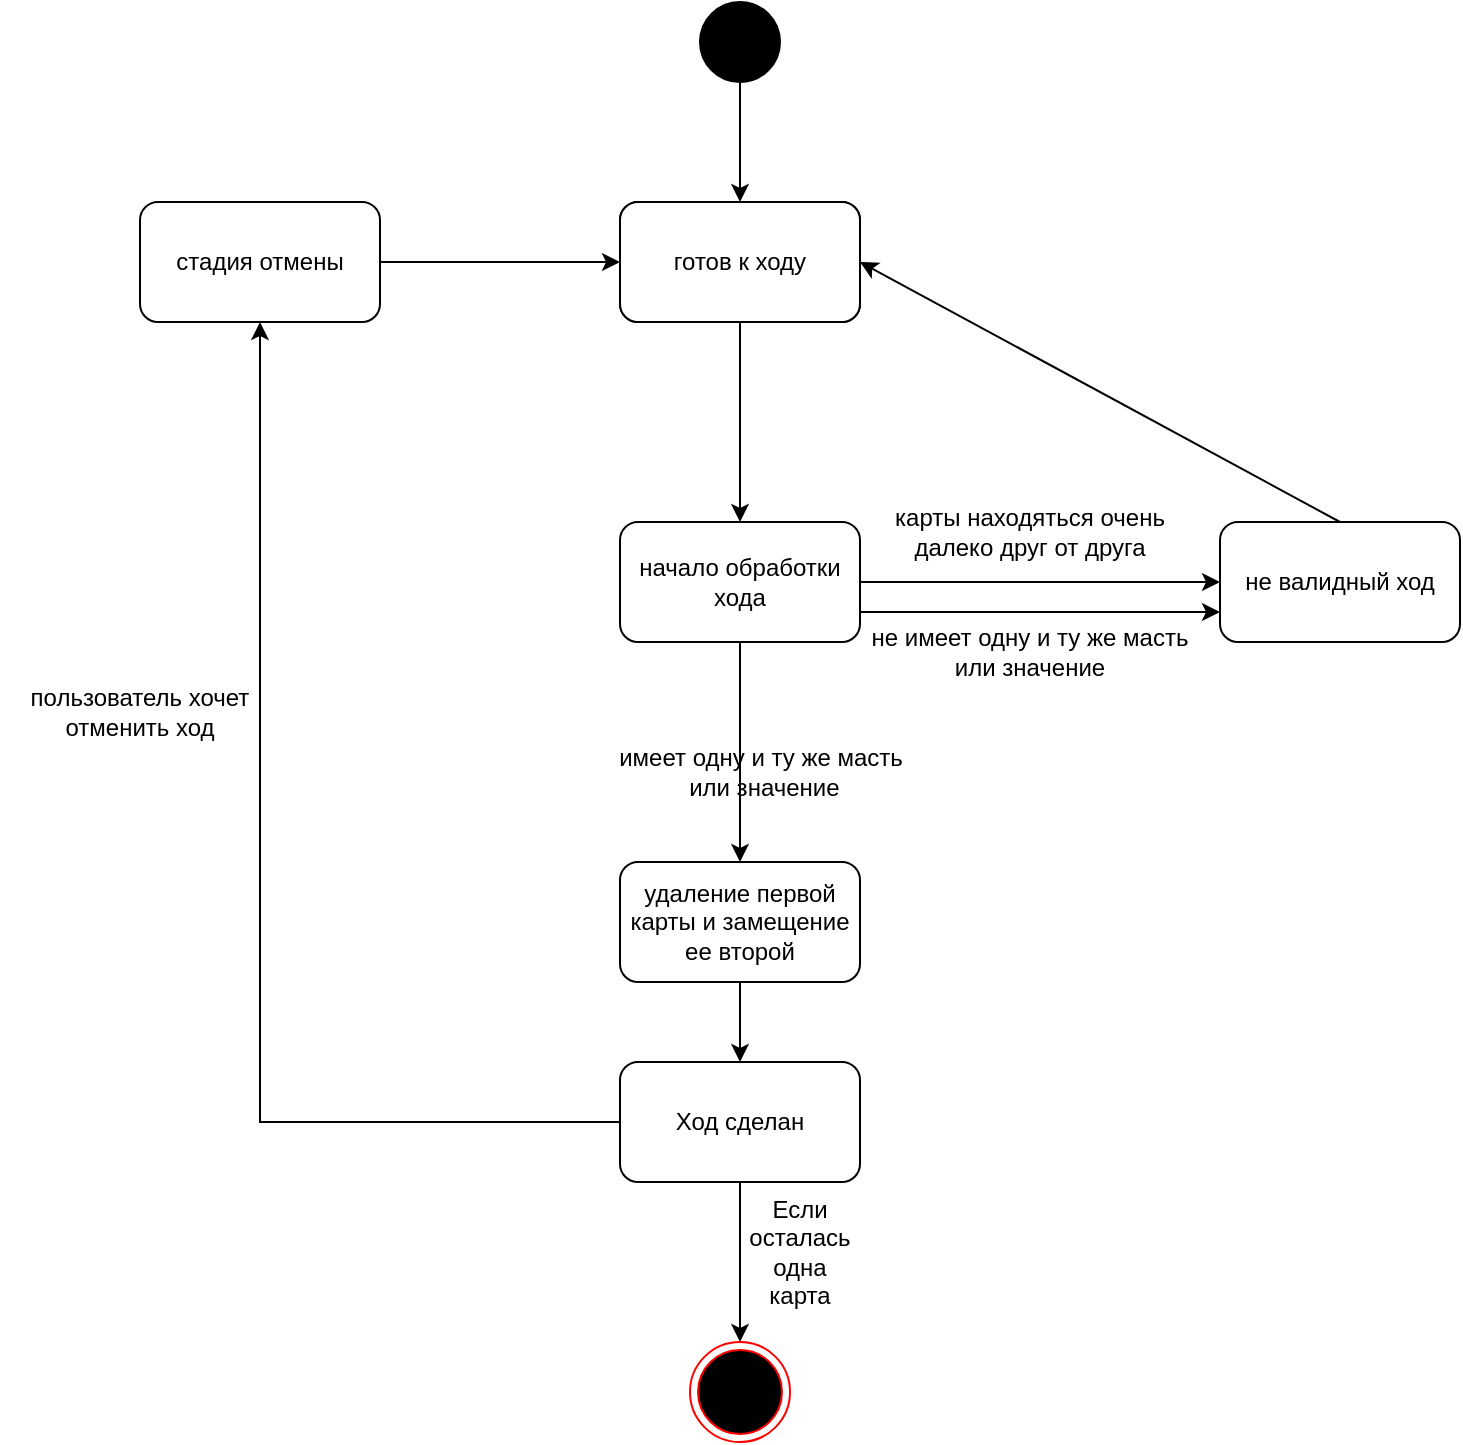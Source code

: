 <mxfile version="16.4.5" type="device"><diagram name="Page-1" id="0783ab3e-0a74-02c8-0abd-f7b4e66b4bec"><mxGraphModel dx="1422" dy="762" grid="1" gridSize="10" guides="1" tooltips="1" connect="1" arrows="1" fold="1" page="1" pageScale="1" pageWidth="850" pageHeight="1100" background="none" math="0" shadow="0"><root><mxCell id="0"/><mxCell id="1" parent="0"/><mxCell id="LFlIraB-j3V8cSavIoQe-1" value="" style="ellipse;whiteSpace=wrap;html=1;rounded=0;shadow=0;comic=0;labelBackgroundColor=none;strokeWidth=1;fillColor=#000000;fontFamily=Verdana;fontSize=12;align=center;" vertex="1" parent="1"><mxGeometry x="380" y="30" width="40" height="40" as="geometry"/></mxCell><mxCell id="LFlIraB-j3V8cSavIoQe-2" value="готов к ходу" style="rounded=1;whiteSpace=wrap;html=1;" vertex="1" parent="1"><mxGeometry x="340" y="130" width="120" height="60" as="geometry"/></mxCell><mxCell id="LFlIraB-j3V8cSavIoQe-3" value="" style="endArrow=classic;html=1;rounded=0;exitX=0.5;exitY=1;exitDx=0;exitDy=0;entryX=0.5;entryY=0;entryDx=0;entryDy=0;" edge="1" parent="1" source="LFlIraB-j3V8cSavIoQe-1" target="LFlIraB-j3V8cSavIoQe-2"><mxGeometry width="50" height="50" relative="1" as="geometry"><mxPoint x="400" y="300" as="sourcePoint"/><mxPoint x="450" y="250" as="targetPoint"/></mxGeometry></mxCell><mxCell id="LFlIraB-j3V8cSavIoQe-4" value="готов к ходу" style="rounded=1;whiteSpace=wrap;html=1;" vertex="1" parent="1"><mxGeometry x="340" y="130" width="120" height="60" as="geometry"/></mxCell><mxCell id="LFlIraB-j3V8cSavIoQe-8" value="" style="edgeStyle=orthogonalEdgeStyle;rounded=0;orthogonalLoop=1;jettySize=auto;html=1;" edge="1" parent="1" source="LFlIraB-j3V8cSavIoQe-5" target="LFlIraB-j3V8cSavIoQe-7"><mxGeometry relative="1" as="geometry"/></mxCell><mxCell id="LFlIraB-j3V8cSavIoQe-12" value="" style="edgeStyle=orthogonalEdgeStyle;rounded=0;orthogonalLoop=1;jettySize=auto;html=1;" edge="1" parent="1" source="LFlIraB-j3V8cSavIoQe-5" target="LFlIraB-j3V8cSavIoQe-11"><mxGeometry relative="1" as="geometry"/></mxCell><mxCell id="LFlIraB-j3V8cSavIoQe-5" value="начало обработки хода" style="rounded=1;whiteSpace=wrap;html=1;" vertex="1" parent="1"><mxGeometry x="340" y="290" width="120" height="60" as="geometry"/></mxCell><mxCell id="LFlIraB-j3V8cSavIoQe-6" value="" style="endArrow=classic;html=1;rounded=0;entryX=0.5;entryY=0;entryDx=0;entryDy=0;exitX=0.5;exitY=1;exitDx=0;exitDy=0;" edge="1" parent="1" source="LFlIraB-j3V8cSavIoQe-4" target="LFlIraB-j3V8cSavIoQe-5"><mxGeometry width="50" height="50" relative="1" as="geometry"><mxPoint x="370" y="200" as="sourcePoint"/><mxPoint x="400" y="240" as="targetPoint"/></mxGeometry></mxCell><mxCell id="LFlIraB-j3V8cSavIoQe-7" value="не валидный ход" style="whiteSpace=wrap;html=1;rounded=1;" vertex="1" parent="1"><mxGeometry x="640" y="290" width="120" height="60" as="geometry"/></mxCell><mxCell id="LFlIraB-j3V8cSavIoQe-9" value="" style="endArrow=classic;html=1;rounded=0;entryX=1;entryY=0.5;entryDx=0;entryDy=0;exitX=0.5;exitY=0;exitDx=0;exitDy=0;" edge="1" parent="1" source="LFlIraB-j3V8cSavIoQe-7" target="LFlIraB-j3V8cSavIoQe-4"><mxGeometry width="50" height="50" relative="1" as="geometry"><mxPoint x="400" y="280" as="sourcePoint"/><mxPoint x="450" y="230" as="targetPoint"/></mxGeometry></mxCell><mxCell id="LFlIraB-j3V8cSavIoQe-10" value="карты находяться очень далеко друг от друга" style="text;html=1;strokeColor=none;fillColor=none;align=center;verticalAlign=middle;whiteSpace=wrap;rounded=0;" vertex="1" parent="1"><mxGeometry x="460" y="280" width="170" height="30" as="geometry"/></mxCell><mxCell id="LFlIraB-j3V8cSavIoQe-18" value="" style="edgeStyle=orthogonalEdgeStyle;rounded=0;orthogonalLoop=1;jettySize=auto;html=1;" edge="1" parent="1" source="LFlIraB-j3V8cSavIoQe-11" target="LFlIraB-j3V8cSavIoQe-17"><mxGeometry relative="1" as="geometry"/></mxCell><mxCell id="LFlIraB-j3V8cSavIoQe-11" value="удаление первой карты и замещение ее второй" style="whiteSpace=wrap;html=1;rounded=1;" vertex="1" parent="1"><mxGeometry x="340" y="460" width="120" height="60" as="geometry"/></mxCell><mxCell id="LFlIraB-j3V8cSavIoQe-13" value="имеет одну и ту же масть&lt;br&gt;&amp;nbsp;или значение" style="text;html=1;align=center;verticalAlign=middle;resizable=0;points=[];autosize=1;strokeColor=none;fillColor=none;rotation=0;" vertex="1" parent="1"><mxGeometry x="330" y="400" width="160" height="30" as="geometry"/></mxCell><mxCell id="LFlIraB-j3V8cSavIoQe-14" value="" style="endArrow=classic;html=1;rounded=0;exitX=1;exitY=0.75;exitDx=0;exitDy=0;entryX=0;entryY=0.75;entryDx=0;entryDy=0;" edge="1" parent="1" source="LFlIraB-j3V8cSavIoQe-5" target="LFlIraB-j3V8cSavIoQe-7"><mxGeometry width="50" height="50" relative="1" as="geometry"><mxPoint x="400" y="340" as="sourcePoint"/><mxPoint x="450" y="290" as="targetPoint"/></mxGeometry></mxCell><mxCell id="LFlIraB-j3V8cSavIoQe-15" value="не имеет одну и ту же масть&lt;br&gt;или значение" style="text;html=1;strokeColor=none;fillColor=none;align=center;verticalAlign=middle;whiteSpace=wrap;rounded=0;" vertex="1" parent="1"><mxGeometry x="460" y="340" width="170" height="30" as="geometry"/></mxCell><mxCell id="LFlIraB-j3V8cSavIoQe-20" value="" style="edgeStyle=orthogonalEdgeStyle;rounded=0;orthogonalLoop=1;jettySize=auto;html=1;" edge="1" parent="1" source="LFlIraB-j3V8cSavIoQe-17" target="LFlIraB-j3V8cSavIoQe-19"><mxGeometry relative="1" as="geometry"/></mxCell><mxCell id="LFlIraB-j3V8cSavIoQe-26" value="" style="edgeStyle=orthogonalEdgeStyle;rounded=0;orthogonalLoop=1;jettySize=auto;html=1;" edge="1" parent="1" source="LFlIraB-j3V8cSavIoQe-17"><mxGeometry relative="1" as="geometry"><mxPoint x="400" y="700" as="targetPoint"/></mxGeometry></mxCell><mxCell id="LFlIraB-j3V8cSavIoQe-17" value="Ход сделан" style="whiteSpace=wrap;html=1;rounded=1;" vertex="1" parent="1"><mxGeometry x="340" y="560" width="120" height="60" as="geometry"/></mxCell><mxCell id="LFlIraB-j3V8cSavIoQe-19" value="стадия отмены" style="whiteSpace=wrap;html=1;rounded=1;" vertex="1" parent="1"><mxGeometry x="100" y="130" width="120" height="60" as="geometry"/></mxCell><mxCell id="LFlIraB-j3V8cSavIoQe-21" value="пользователь хочет отменить ход" style="text;html=1;strokeColor=none;fillColor=none;align=center;verticalAlign=middle;whiteSpace=wrap;rounded=0;" vertex="1" parent="1"><mxGeometry x="30" y="360" width="140" height="50" as="geometry"/></mxCell><mxCell id="LFlIraB-j3V8cSavIoQe-23" value="" style="endArrow=classic;html=1;rounded=0;exitX=1;exitY=0.5;exitDx=0;exitDy=0;entryX=0;entryY=0.5;entryDx=0;entryDy=0;" edge="1" parent="1" source="LFlIraB-j3V8cSavIoQe-19" target="LFlIraB-j3V8cSavIoQe-4"><mxGeometry width="50" height="50" relative="1" as="geometry"><mxPoint x="400" y="310" as="sourcePoint"/><mxPoint x="450" y="260" as="targetPoint"/></mxGeometry></mxCell><mxCell id="LFlIraB-j3V8cSavIoQe-27" value="Если осталась одна карта" style="text;html=1;strokeColor=none;fillColor=none;align=center;verticalAlign=middle;whiteSpace=wrap;rounded=0;" vertex="1" parent="1"><mxGeometry x="400" y="640" width="60" height="30" as="geometry"/></mxCell><mxCell id="LFlIraB-j3V8cSavIoQe-28" value="" style="ellipse;html=1;shape=endState;fillColor=#000000;strokeColor=#ff0000;" vertex="1" parent="1"><mxGeometry x="375" y="700" width="50" height="50" as="geometry"/></mxCell></root></mxGraphModel></diagram></mxfile>